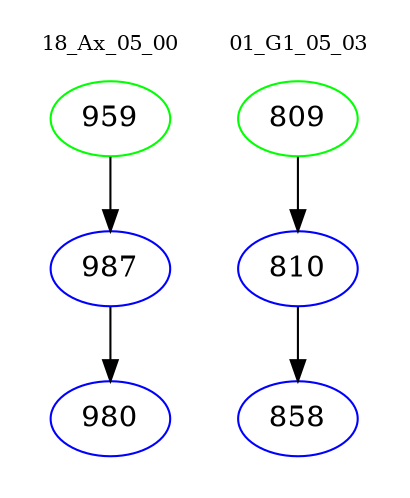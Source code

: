digraph{
subgraph cluster_0 {
color = white
label = "18_Ax_05_00";
fontsize=10;
T0_959 [label="959", color="green"]
T0_959 -> T0_987 [color="black"]
T0_987 [label="987", color="blue"]
T0_987 -> T0_980 [color="black"]
T0_980 [label="980", color="blue"]
}
subgraph cluster_1 {
color = white
label = "01_G1_05_03";
fontsize=10;
T1_809 [label="809", color="green"]
T1_809 -> T1_810 [color="black"]
T1_810 [label="810", color="blue"]
T1_810 -> T1_858 [color="black"]
T1_858 [label="858", color="blue"]
}
}
